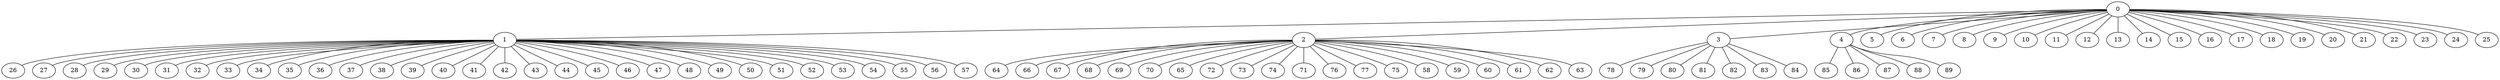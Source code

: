 
graph graphname {
    0 -- 1
0 -- 2
0 -- 3
0 -- 4
0 -- 5
0 -- 6
0 -- 7
0 -- 8
0 -- 9
0 -- 10
0 -- 11
0 -- 12
0 -- 13
0 -- 14
0 -- 15
0 -- 16
0 -- 17
0 -- 18
0 -- 19
0 -- 20
0 -- 21
0 -- 22
0 -- 23
0 -- 24
0 -- 25
1 -- 26
1 -- 27
1 -- 28
1 -- 29
1 -- 30
1 -- 31
1 -- 32
1 -- 33
1 -- 34
1 -- 35
1 -- 36
1 -- 37
1 -- 38
1 -- 39
1 -- 40
1 -- 41
1 -- 42
1 -- 43
1 -- 44
1 -- 45
1 -- 46
1 -- 47
1 -- 48
1 -- 49
1 -- 50
1 -- 51
1 -- 52
1 -- 53
1 -- 54
1 -- 55
1 -- 56
1 -- 57
2 -- 64
2 -- 66
2 -- 67
2 -- 68
2 -- 69
2 -- 70
2 -- 65
2 -- 72
2 -- 73
2 -- 74
2 -- 71
2 -- 76
2 -- 77
2 -- 75
2 -- 58
2 -- 59
2 -- 60
2 -- 61
2 -- 62
2 -- 63
3 -- 78
3 -- 79
3 -- 80
3 -- 81
3 -- 82
3 -- 83
3 -- 84
4 -- 85
4 -- 86
4 -- 87
4 -- 88
4 -- 89

}
